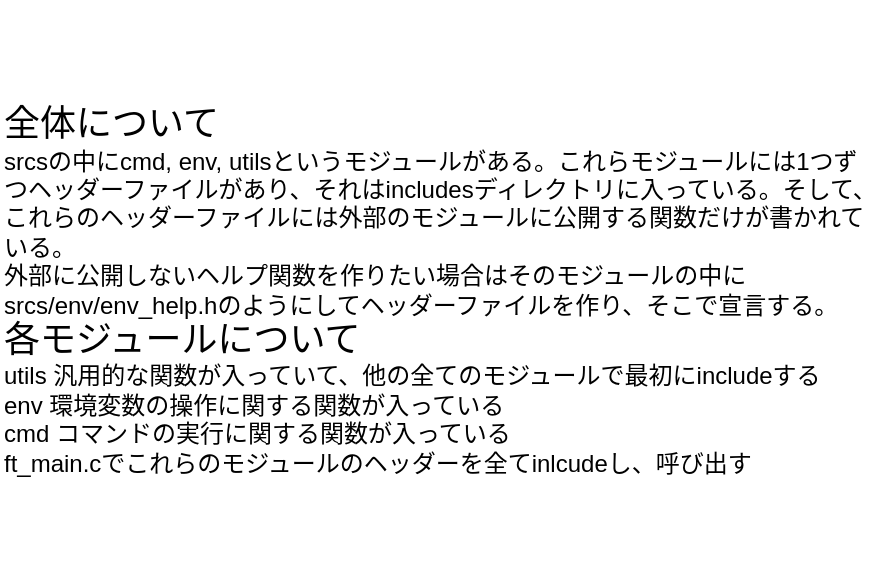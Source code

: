 <mxfile>
    <diagram id="GvdNMi-sKTnuqSEQmimu" name="ページ1">
        <mxGraphModel dx="597" dy="637" grid="1" gridSize="10" guides="1" tooltips="1" connect="1" arrows="1" fold="1" page="1" pageScale="1" pageWidth="827" pageHeight="1169" math="0" shadow="0">
            <root>
                <mxCell id="0"/>
                <mxCell id="1" parent="0"/>
                <mxCell id="3" value="&lt;font style=&quot;font-size: 18px;&quot;&gt;全体について&lt;/font&gt;&lt;br&gt;srcsの中にcmd, env, utilsというモジュールがある。これらモジュールには1つずつヘッダーファイルがあり、それはincludesディレクトリに入っている。そして、これらのヘッダーファイルには外部のモジュールに公開する関数だけが書かれている。&lt;br&gt;外部に公開しないヘルプ関数を作りたい場合はそのモジュールの中にsrcs/env/env_help.hのようにしてヘッダーファイルを作り、そこで宣言する。&lt;br&gt;&lt;font style=&quot;font-size: 18px;&quot;&gt;各モジュールについて&lt;br&gt;&lt;/font&gt;utils 汎用的な関数が入っていて、他の全てのモジュールで最初にincludeする&lt;br&gt;env 環境変数の操作に関する関数が入っている&lt;br&gt;cmd コマンドの実行に関する関数が入っている&lt;br&gt;ft_main.cでこれらのモジュールのヘッダーを全てinlcudeし、呼び出す&lt;br&gt;" style="text;html=1;strokeColor=none;fillColor=none;align=left;verticalAlign=middle;whiteSpace=wrap;rounded=0;" vertex="1" parent="1">
                    <mxGeometry x="40" y="40" width="440" height="290" as="geometry"/>
                </mxCell>
            </root>
        </mxGraphModel>
    </diagram>
</mxfile>
